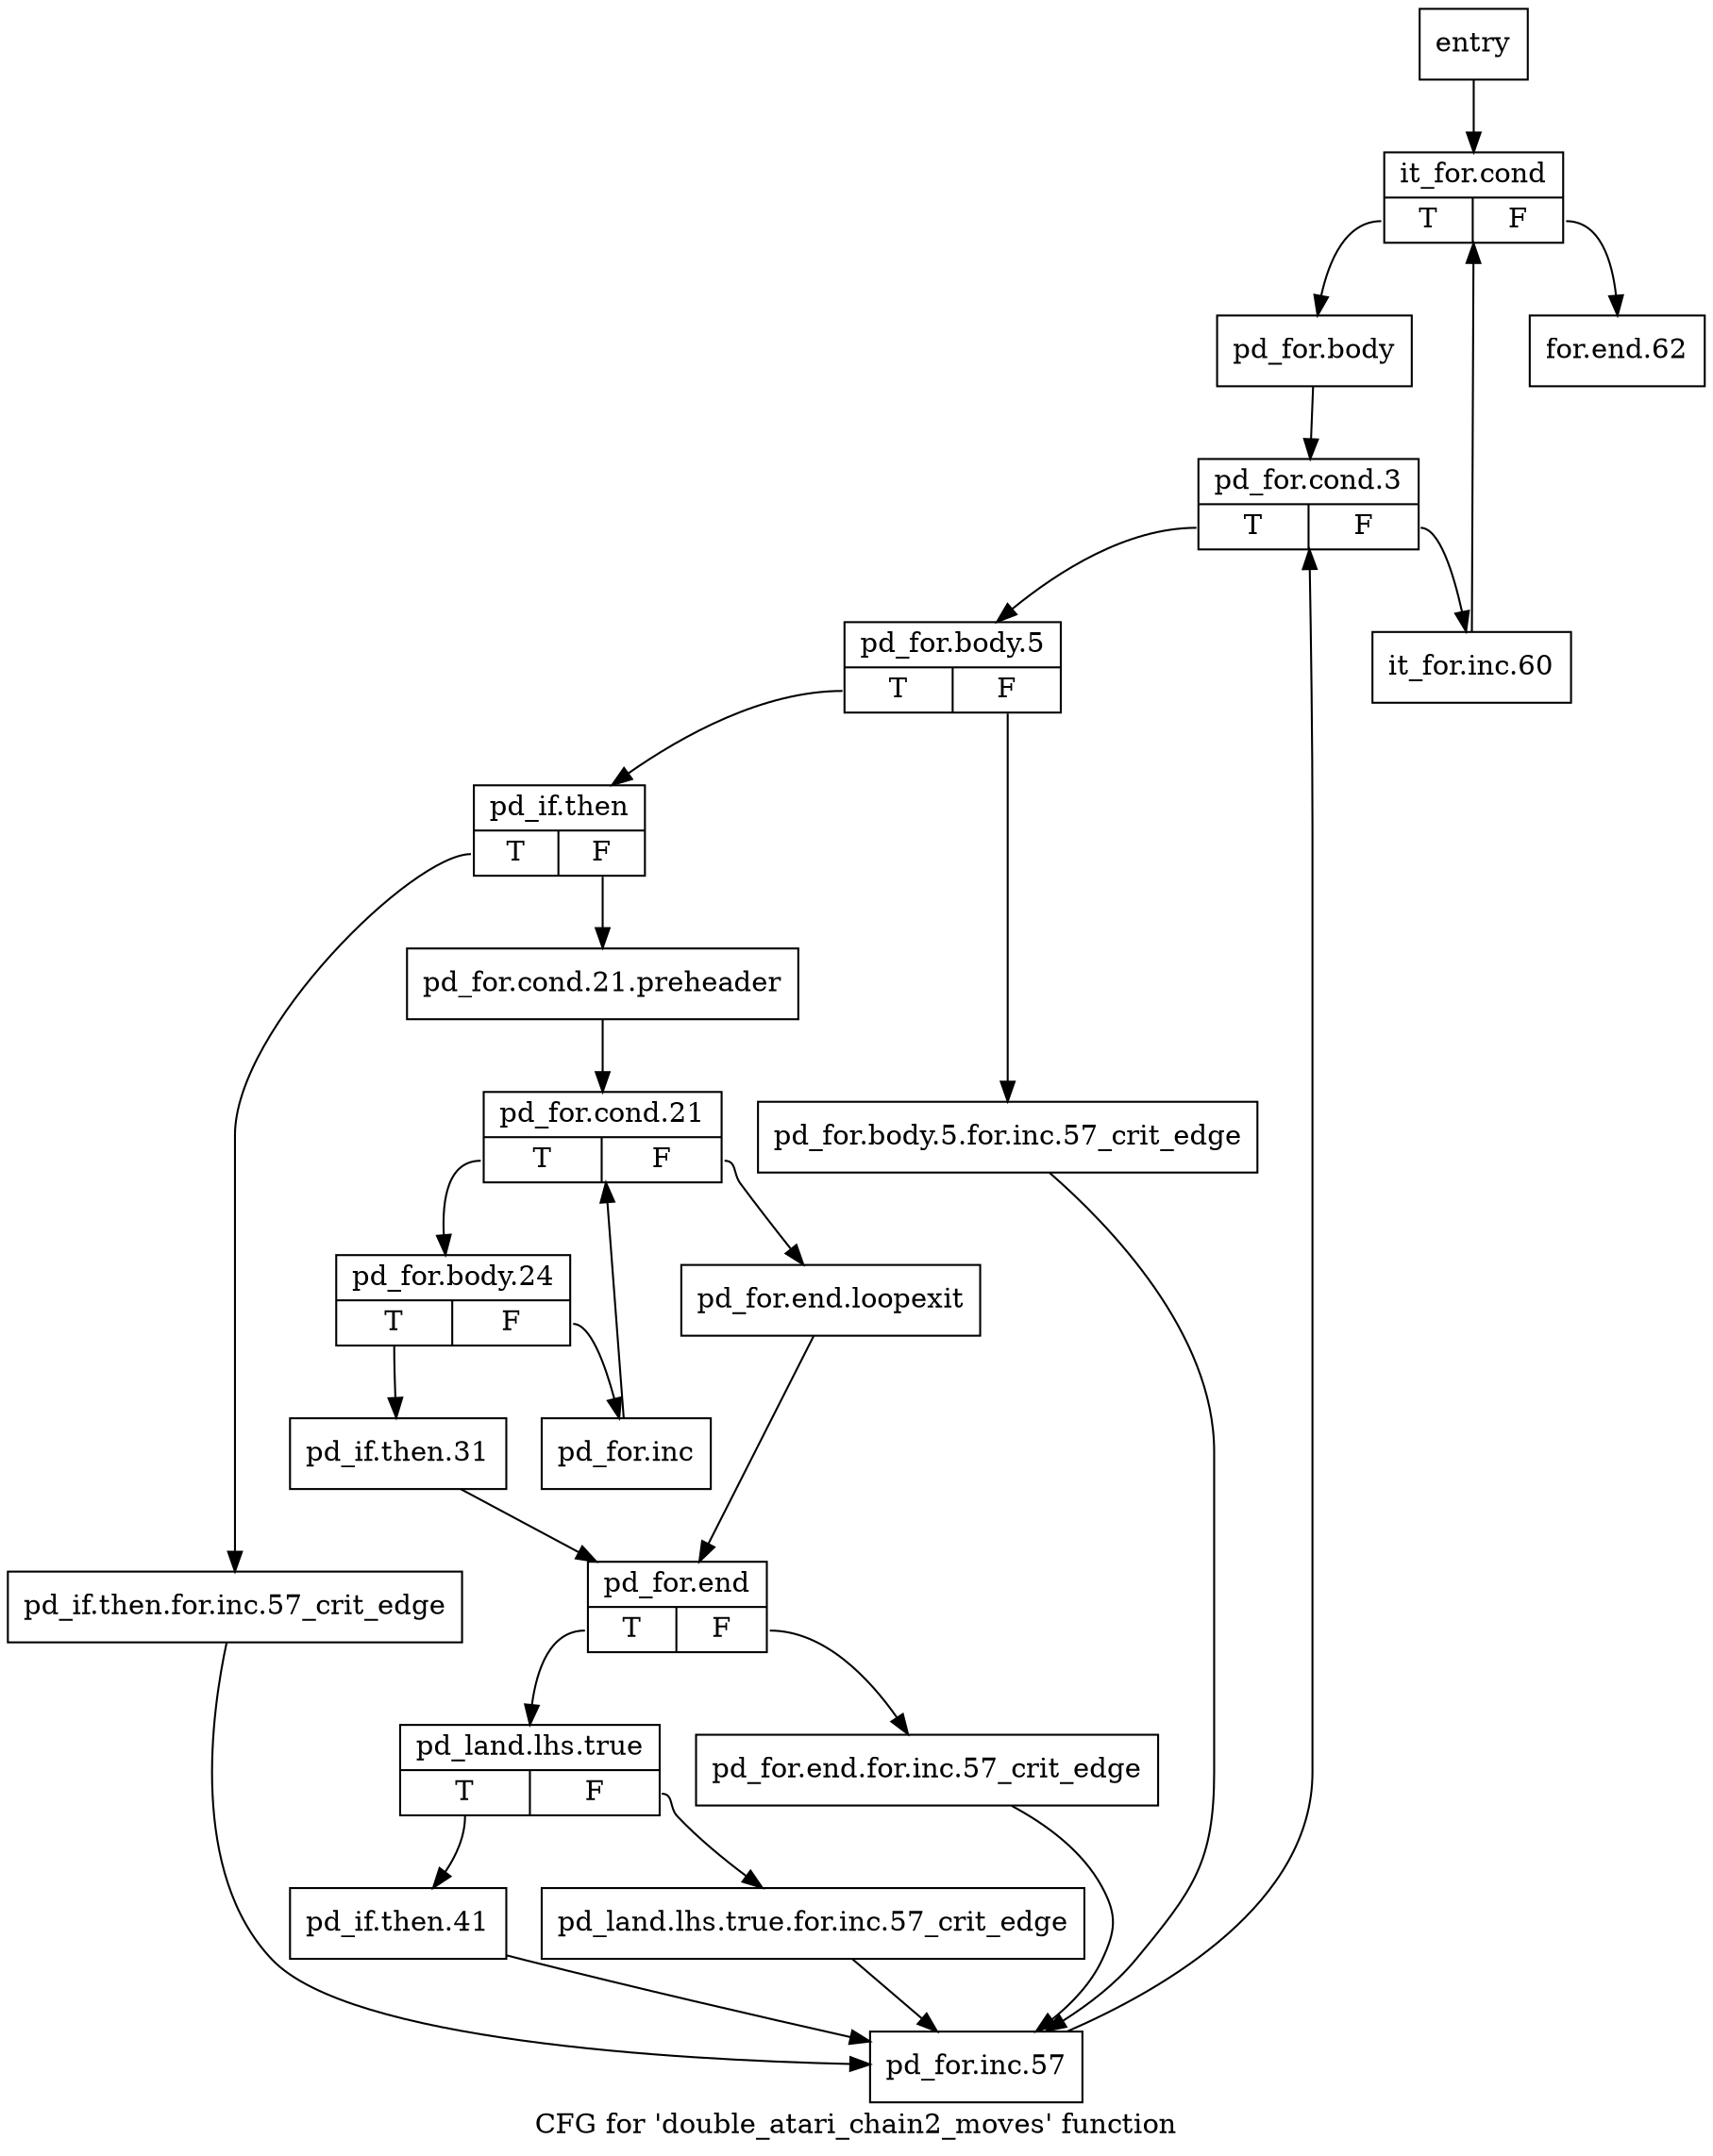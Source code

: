 digraph "CFG for 'double_atari_chain2_moves' function" {
	label="CFG for 'double_atari_chain2_moves' function";

	Node0x343dd20 [shape=record,label="{entry}"];
	Node0x343dd20 -> Node0x343dd70;
	Node0x343dd70 [shape=record,label="{it_for.cond|{<s0>T|<s1>F}}"];
	Node0x343dd70:s0 -> Node0x343ddc0;
	Node0x343dd70:s1 -> Node0x343e3b0;
	Node0x343ddc0 [shape=record,label="{pd_for.body}"];
	Node0x343ddc0 -> Node0x343de10;
	Node0x343de10 [shape=record,label="{pd_for.cond.3|{<s0>T|<s1>F}}"];
	Node0x343de10:s0 -> Node0x343de60;
	Node0x343de10:s1 -> Node0x343e360;
	Node0x343de60 [shape=record,label="{pd_for.body.5|{<s0>T|<s1>F}}"];
	Node0x343de60:s0 -> Node0x343df00;
	Node0x343de60:s1 -> Node0x343deb0;
	Node0x343deb0 [shape=record,label="{pd_for.body.5.for.inc.57_crit_edge}"];
	Node0x343deb0 -> Node0x343e310;
	Node0x343df00 [shape=record,label="{pd_if.then|{<s0>T|<s1>F}}"];
	Node0x343df00:s0 -> Node0x343df50;
	Node0x343df00:s1 -> Node0x343dfa0;
	Node0x343df50 [shape=record,label="{pd_if.then.for.inc.57_crit_edge}"];
	Node0x343df50 -> Node0x343e310;
	Node0x343dfa0 [shape=record,label="{pd_for.cond.21.preheader}"];
	Node0x343dfa0 -> Node0x343dff0;
	Node0x343dff0 [shape=record,label="{pd_for.cond.21|{<s0>T|<s1>F}}"];
	Node0x343dff0:s0 -> Node0x343e040;
	Node0x343dff0:s1 -> Node0x343e130;
	Node0x343e040 [shape=record,label="{pd_for.body.24|{<s0>T|<s1>F}}"];
	Node0x343e040:s0 -> Node0x343e090;
	Node0x343e040:s1 -> Node0x343e0e0;
	Node0x343e090 [shape=record,label="{pd_if.then.31}"];
	Node0x343e090 -> Node0x343e180;
	Node0x343e0e0 [shape=record,label="{pd_for.inc}"];
	Node0x343e0e0 -> Node0x343dff0;
	Node0x343e130 [shape=record,label="{pd_for.end.loopexit}"];
	Node0x343e130 -> Node0x343e180;
	Node0x343e180 [shape=record,label="{pd_for.end|{<s0>T|<s1>F}}"];
	Node0x343e180:s0 -> Node0x343e220;
	Node0x343e180:s1 -> Node0x343e1d0;
	Node0x343e1d0 [shape=record,label="{pd_for.end.for.inc.57_crit_edge}"];
	Node0x343e1d0 -> Node0x343e310;
	Node0x343e220 [shape=record,label="{pd_land.lhs.true|{<s0>T|<s1>F}}"];
	Node0x343e220:s0 -> Node0x343e2c0;
	Node0x343e220:s1 -> Node0x343e270;
	Node0x343e270 [shape=record,label="{pd_land.lhs.true.for.inc.57_crit_edge}"];
	Node0x343e270 -> Node0x343e310;
	Node0x343e2c0 [shape=record,label="{pd_if.then.41}"];
	Node0x343e2c0 -> Node0x343e310;
	Node0x343e310 [shape=record,label="{pd_for.inc.57}"];
	Node0x343e310 -> Node0x343de10;
	Node0x343e360 [shape=record,label="{it_for.inc.60}"];
	Node0x343e360 -> Node0x343dd70;
	Node0x343e3b0 [shape=record,label="{for.end.62}"];
}
